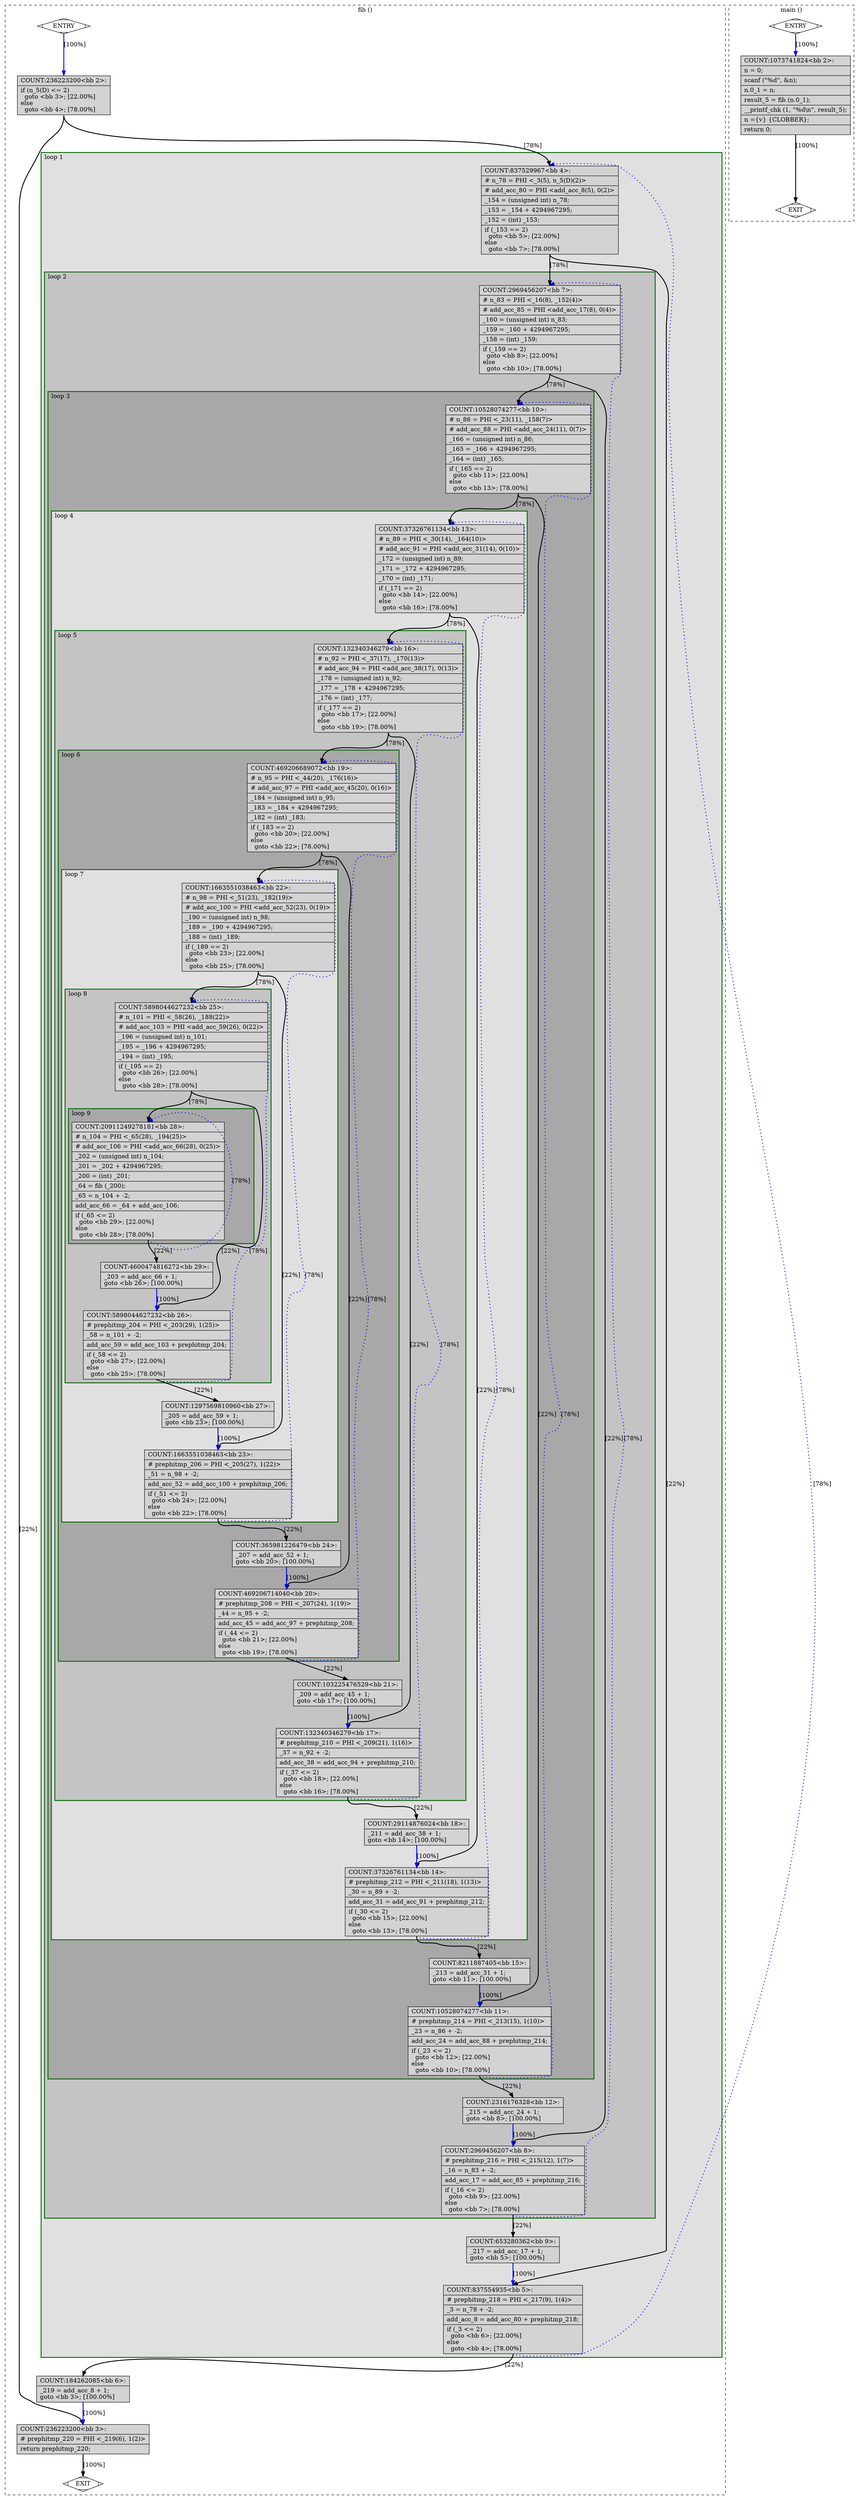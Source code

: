 digraph "a-fib_1.c.193t.copyprop5" {
overlap=false;
subgraph "cluster_fib" {
	style="dashed";
	color="black";
	label="fib ()";
	subgraph cluster_40_1 {
	style="filled";
	color="darkgreen";
	fillcolor="grey88";
	label="loop 1";
	labeljust=l;
	penwidth=2;
	subgraph cluster_40_2 {
	style="filled";
	color="darkgreen";
	fillcolor="grey77";
	label="loop 2";
	labeljust=l;
	penwidth=2;
	subgraph cluster_40_3 {
	style="filled";
	color="darkgreen";
	fillcolor="grey66";
	label="loop 3";
	labeljust=l;
	penwidth=2;
	subgraph cluster_40_4 {
	style="filled";
	color="darkgreen";
	fillcolor="grey88";
	label="loop 4";
	labeljust=l;
	penwidth=2;
	subgraph cluster_40_5 {
	style="filled";
	color="darkgreen";
	fillcolor="grey77";
	label="loop 5";
	labeljust=l;
	penwidth=2;
	subgraph cluster_40_6 {
	style="filled";
	color="darkgreen";
	fillcolor="grey66";
	label="loop 6";
	labeljust=l;
	penwidth=2;
	subgraph cluster_40_7 {
	style="filled";
	color="darkgreen";
	fillcolor="grey88";
	label="loop 7";
	labeljust=l;
	penwidth=2;
	subgraph cluster_40_8 {
	style="filled";
	color="darkgreen";
	fillcolor="grey77";
	label="loop 8";
	labeljust=l;
	penwidth=2;
	subgraph cluster_40_9 {
	style="filled";
	color="darkgreen";
	fillcolor="grey66";
	label="loop 9";
	labeljust=l;
	penwidth=2;
	fn_40_basic_block_28 [shape=record,style=filled,fillcolor=lightgrey,label="{COUNT:20911249278181\<bb\ 28\>:\l\
|#\ n_104\ =\ PHI\ \<_65(28),\ _194(25)\>\l\
|#\ add_acc_106\ =\ PHI\ \<add_acc_66(28),\ 0(25)\>\l\
|_202\ =\ (unsigned\ int)\ n_104;\l\
|_201\ =\ _202\ +\ 4294967295;\l\
|_200\ =\ (int)\ _201;\l\
|_64\ =\ fib\ (_200);\l\
|_65\ =\ n_104\ +\ -2;\l\
|add_acc_66\ =\ _64\ +\ add_acc_106;\l\
|if\ (_65\ \<=\ 2)\l\
\ \ goto\ \<bb\ 29\>;\ [22.00%]\l\
else\l\
\ \ goto\ \<bb\ 28\>;\ [78.00%]\l\
}"];

	}
	fn_40_basic_block_25 [shape=record,style=filled,fillcolor=lightgrey,label="{COUNT:5898044627232\<bb\ 25\>:\l\
|#\ n_101\ =\ PHI\ \<_58(26),\ _188(22)\>\l\
|#\ add_acc_103\ =\ PHI\ \<add_acc_59(26),\ 0(22)\>\l\
|_196\ =\ (unsigned\ int)\ n_101;\l\
|_195\ =\ _196\ +\ 4294967295;\l\
|_194\ =\ (int)\ _195;\l\
|if\ (_195\ ==\ 2)\l\
\ \ goto\ \<bb\ 26\>;\ [22.00%]\l\
else\l\
\ \ goto\ \<bb\ 28\>;\ [78.00%]\l\
}"];

	fn_40_basic_block_26 [shape=record,style=filled,fillcolor=lightgrey,label="{COUNT:5898044627232\<bb\ 26\>:\l\
|#\ prephitmp_204\ =\ PHI\ \<_203(29),\ 1(25)\>\l\
|_58\ =\ n_101\ +\ -2;\l\
|add_acc_59\ =\ add_acc_103\ +\ prephitmp_204;\l\
|if\ (_58\ \<=\ 2)\l\
\ \ goto\ \<bb\ 27\>;\ [22.00%]\l\
else\l\
\ \ goto\ \<bb\ 25\>;\ [78.00%]\l\
}"];

	fn_40_basic_block_29 [shape=record,style=filled,fillcolor=lightgrey,label="{COUNT:4600474816272\<bb\ 29\>:\l\
|_203\ =\ add_acc_66\ +\ 1;\l\
goto\ \<bb\ 26\>;\ [100.00%]\l\
}"];

	}
	fn_40_basic_block_22 [shape=record,style=filled,fillcolor=lightgrey,label="{COUNT:1663551038463\<bb\ 22\>:\l\
|#\ n_98\ =\ PHI\ \<_51(23),\ _182(19)\>\l\
|#\ add_acc_100\ =\ PHI\ \<add_acc_52(23),\ 0(19)\>\l\
|_190\ =\ (unsigned\ int)\ n_98;\l\
|_189\ =\ _190\ +\ 4294967295;\l\
|_188\ =\ (int)\ _189;\l\
|if\ (_189\ ==\ 2)\l\
\ \ goto\ \<bb\ 23\>;\ [22.00%]\l\
else\l\
\ \ goto\ \<bb\ 25\>;\ [78.00%]\l\
}"];

	fn_40_basic_block_23 [shape=record,style=filled,fillcolor=lightgrey,label="{COUNT:1663551038463\<bb\ 23\>:\l\
|#\ prephitmp_206\ =\ PHI\ \<_205(27),\ 1(22)\>\l\
|_51\ =\ n_98\ +\ -2;\l\
|add_acc_52\ =\ add_acc_100\ +\ prephitmp_206;\l\
|if\ (_51\ \<=\ 2)\l\
\ \ goto\ \<bb\ 24\>;\ [22.00%]\l\
else\l\
\ \ goto\ \<bb\ 22\>;\ [78.00%]\l\
}"];

	fn_40_basic_block_27 [shape=record,style=filled,fillcolor=lightgrey,label="{COUNT:1297569810960\<bb\ 27\>:\l\
|_205\ =\ add_acc_59\ +\ 1;\l\
goto\ \<bb\ 23\>;\ [100.00%]\l\
}"];

	}
	fn_40_basic_block_19 [shape=record,style=filled,fillcolor=lightgrey,label="{COUNT:469206689072\<bb\ 19\>:\l\
|#\ n_95\ =\ PHI\ \<_44(20),\ _176(16)\>\l\
|#\ add_acc_97\ =\ PHI\ \<add_acc_45(20),\ 0(16)\>\l\
|_184\ =\ (unsigned\ int)\ n_95;\l\
|_183\ =\ _184\ +\ 4294967295;\l\
|_182\ =\ (int)\ _183;\l\
|if\ (_183\ ==\ 2)\l\
\ \ goto\ \<bb\ 20\>;\ [22.00%]\l\
else\l\
\ \ goto\ \<bb\ 22\>;\ [78.00%]\l\
}"];

	fn_40_basic_block_20 [shape=record,style=filled,fillcolor=lightgrey,label="{COUNT:469206714040\<bb\ 20\>:\l\
|#\ prephitmp_208\ =\ PHI\ \<_207(24),\ 1(19)\>\l\
|_44\ =\ n_95\ +\ -2;\l\
|add_acc_45\ =\ add_acc_97\ +\ prephitmp_208;\l\
|if\ (_44\ \<=\ 2)\l\
\ \ goto\ \<bb\ 21\>;\ [22.00%]\l\
else\l\
\ \ goto\ \<bb\ 19\>;\ [78.00%]\l\
}"];

	fn_40_basic_block_24 [shape=record,style=filled,fillcolor=lightgrey,label="{COUNT:365981226479\<bb\ 24\>:\l\
|_207\ =\ add_acc_52\ +\ 1;\l\
goto\ \<bb\ 20\>;\ [100.00%]\l\
}"];

	}
	fn_40_basic_block_16 [shape=record,style=filled,fillcolor=lightgrey,label="{COUNT:132340346279\<bb\ 16\>:\l\
|#\ n_92\ =\ PHI\ \<_37(17),\ _170(13)\>\l\
|#\ add_acc_94\ =\ PHI\ \<add_acc_38(17),\ 0(13)\>\l\
|_178\ =\ (unsigned\ int)\ n_92;\l\
|_177\ =\ _178\ +\ 4294967295;\l\
|_176\ =\ (int)\ _177;\l\
|if\ (_177\ ==\ 2)\l\
\ \ goto\ \<bb\ 17\>;\ [22.00%]\l\
else\l\
\ \ goto\ \<bb\ 19\>;\ [78.00%]\l\
}"];

	fn_40_basic_block_17 [shape=record,style=filled,fillcolor=lightgrey,label="{COUNT:132340346279\<bb\ 17\>:\l\
|#\ prephitmp_210\ =\ PHI\ \<_209(21),\ 1(16)\>\l\
|_37\ =\ n_92\ +\ -2;\l\
|add_acc_38\ =\ add_acc_94\ +\ prephitmp_210;\l\
|if\ (_37\ \<=\ 2)\l\
\ \ goto\ \<bb\ 18\>;\ [22.00%]\l\
else\l\
\ \ goto\ \<bb\ 16\>;\ [78.00%]\l\
}"];

	fn_40_basic_block_21 [shape=record,style=filled,fillcolor=lightgrey,label="{COUNT:103225476529\<bb\ 21\>:\l\
|_209\ =\ add_acc_45\ +\ 1;\l\
goto\ \<bb\ 17\>;\ [100.00%]\l\
}"];

	}
	fn_40_basic_block_13 [shape=record,style=filled,fillcolor=lightgrey,label="{COUNT:37326761134\<bb\ 13\>:\l\
|#\ n_89\ =\ PHI\ \<_30(14),\ _164(10)\>\l\
|#\ add_acc_91\ =\ PHI\ \<add_acc_31(14),\ 0(10)\>\l\
|_172\ =\ (unsigned\ int)\ n_89;\l\
|_171\ =\ _172\ +\ 4294967295;\l\
|_170\ =\ (int)\ _171;\l\
|if\ (_171\ ==\ 2)\l\
\ \ goto\ \<bb\ 14\>;\ [22.00%]\l\
else\l\
\ \ goto\ \<bb\ 16\>;\ [78.00%]\l\
}"];

	fn_40_basic_block_14 [shape=record,style=filled,fillcolor=lightgrey,label="{COUNT:37326761134\<bb\ 14\>:\l\
|#\ prephitmp_212\ =\ PHI\ \<_211(18),\ 1(13)\>\l\
|_30\ =\ n_89\ +\ -2;\l\
|add_acc_31\ =\ add_acc_91\ +\ prephitmp_212;\l\
|if\ (_30\ \<=\ 2)\l\
\ \ goto\ \<bb\ 15\>;\ [22.00%]\l\
else\l\
\ \ goto\ \<bb\ 13\>;\ [78.00%]\l\
}"];

	fn_40_basic_block_18 [shape=record,style=filled,fillcolor=lightgrey,label="{COUNT:29114876024\<bb\ 18\>:\l\
|_211\ =\ add_acc_38\ +\ 1;\l\
goto\ \<bb\ 14\>;\ [100.00%]\l\
}"];

	}
	fn_40_basic_block_10 [shape=record,style=filled,fillcolor=lightgrey,label="{COUNT:10528074277\<bb\ 10\>:\l\
|#\ n_86\ =\ PHI\ \<_23(11),\ _158(7)\>\l\
|#\ add_acc_88\ =\ PHI\ \<add_acc_24(11),\ 0(7)\>\l\
|_166\ =\ (unsigned\ int)\ n_86;\l\
|_165\ =\ _166\ +\ 4294967295;\l\
|_164\ =\ (int)\ _165;\l\
|if\ (_165\ ==\ 2)\l\
\ \ goto\ \<bb\ 11\>;\ [22.00%]\l\
else\l\
\ \ goto\ \<bb\ 13\>;\ [78.00%]\l\
}"];

	fn_40_basic_block_11 [shape=record,style=filled,fillcolor=lightgrey,label="{COUNT:10528074277\<bb\ 11\>:\l\
|#\ prephitmp_214\ =\ PHI\ \<_213(15),\ 1(10)\>\l\
|_23\ =\ n_86\ +\ -2;\l\
|add_acc_24\ =\ add_acc_88\ +\ prephitmp_214;\l\
|if\ (_23\ \<=\ 2)\l\
\ \ goto\ \<bb\ 12\>;\ [22.00%]\l\
else\l\
\ \ goto\ \<bb\ 10\>;\ [78.00%]\l\
}"];

	fn_40_basic_block_15 [shape=record,style=filled,fillcolor=lightgrey,label="{COUNT:8211887405\<bb\ 15\>:\l\
|_213\ =\ add_acc_31\ +\ 1;\l\
goto\ \<bb\ 11\>;\ [100.00%]\l\
}"];

	}
	fn_40_basic_block_7 [shape=record,style=filled,fillcolor=lightgrey,label="{COUNT:2969456207\<bb\ 7\>:\l\
|#\ n_83\ =\ PHI\ \<_16(8),\ _152(4)\>\l\
|#\ add_acc_85\ =\ PHI\ \<add_acc_17(8),\ 0(4)\>\l\
|_160\ =\ (unsigned\ int)\ n_83;\l\
|_159\ =\ _160\ +\ 4294967295;\l\
|_158\ =\ (int)\ _159;\l\
|if\ (_159\ ==\ 2)\l\
\ \ goto\ \<bb\ 8\>;\ [22.00%]\l\
else\l\
\ \ goto\ \<bb\ 10\>;\ [78.00%]\l\
}"];

	fn_40_basic_block_8 [shape=record,style=filled,fillcolor=lightgrey,label="{COUNT:2969456207\<bb\ 8\>:\l\
|#\ prephitmp_216\ =\ PHI\ \<_215(12),\ 1(7)\>\l\
|_16\ =\ n_83\ +\ -2;\l\
|add_acc_17\ =\ add_acc_85\ +\ prephitmp_216;\l\
|if\ (_16\ \<=\ 2)\l\
\ \ goto\ \<bb\ 9\>;\ [22.00%]\l\
else\l\
\ \ goto\ \<bb\ 7\>;\ [78.00%]\l\
}"];

	fn_40_basic_block_12 [shape=record,style=filled,fillcolor=lightgrey,label="{COUNT:2316176328\<bb\ 12\>:\l\
|_215\ =\ add_acc_24\ +\ 1;\l\
goto\ \<bb\ 8\>;\ [100.00%]\l\
}"];

	}
	fn_40_basic_block_4 [shape=record,style=filled,fillcolor=lightgrey,label="{COUNT:837529967\<bb\ 4\>:\l\
|#\ n_78\ =\ PHI\ \<_3(5),\ n_5(D)(2)\>\l\
|#\ add_acc_80\ =\ PHI\ \<add_acc_8(5),\ 0(2)\>\l\
|_154\ =\ (unsigned\ int)\ n_78;\l\
|_153\ =\ _154\ +\ 4294967295;\l\
|_152\ =\ (int)\ _153;\l\
|if\ (_153\ ==\ 2)\l\
\ \ goto\ \<bb\ 5\>;\ [22.00%]\l\
else\l\
\ \ goto\ \<bb\ 7\>;\ [78.00%]\l\
}"];

	fn_40_basic_block_5 [shape=record,style=filled,fillcolor=lightgrey,label="{COUNT:837554935\<bb\ 5\>:\l\
|#\ prephitmp_218\ =\ PHI\ \<_217(9),\ 1(4)\>\l\
|_3\ =\ n_78\ +\ -2;\l\
|add_acc_8\ =\ add_acc_80\ +\ prephitmp_218;\l\
|if\ (_3\ \<=\ 2)\l\
\ \ goto\ \<bb\ 6\>;\ [22.00%]\l\
else\l\
\ \ goto\ \<bb\ 4\>;\ [78.00%]\l\
}"];

	fn_40_basic_block_9 [shape=record,style=filled,fillcolor=lightgrey,label="{COUNT:653280362\<bb\ 9\>:\l\
|_217\ =\ add_acc_17\ +\ 1;\l\
goto\ \<bb\ 5\>;\ [100.00%]\l\
}"];

	}
	fn_40_basic_block_0 [shape=Mdiamond,style=filled,fillcolor=white,label="ENTRY"];

	fn_40_basic_block_1 [shape=Mdiamond,style=filled,fillcolor=white,label="EXIT"];

	fn_40_basic_block_2 [shape=record,style=filled,fillcolor=lightgrey,label="{COUNT:236223200\<bb\ 2\>:\l\
|if\ (n_5(D)\ \<=\ 2)\l\
\ \ goto\ \<bb\ 3\>;\ [22.00%]\l\
else\l\
\ \ goto\ \<bb\ 4\>;\ [78.00%]\l\
}"];

	fn_40_basic_block_3 [shape=record,style=filled,fillcolor=lightgrey,label="{COUNT:236223200\<bb\ 3\>:\l\
|#\ prephitmp_220\ =\ PHI\ \<_219(6),\ 1(2)\>\l\
|return\ prephitmp_220;\l\
}"];

	fn_40_basic_block_6 [shape=record,style=filled,fillcolor=lightgrey,label="{COUNT:184262085\<bb\ 6\>:\l\
|_219\ =\ add_acc_8\ +\ 1;\l\
goto\ \<bb\ 3\>;\ [100.00%]\l\
}"];

	fn_40_basic_block_0:s -> fn_40_basic_block_2:n [style="solid,bold",color=blue,weight=100,constraint=true,label="[100%]"];
	fn_40_basic_block_2:s -> fn_40_basic_block_3:n [style="solid,bold",color=black,weight=10,constraint=true,label="[22%]"];
	fn_40_basic_block_2:s -> fn_40_basic_block_4:n [style="solid,bold",color=black,weight=10,constraint=true,label="[78%]"];
	fn_40_basic_block_3:s -> fn_40_basic_block_1:n [style="solid,bold",color=black,weight=10,constraint=true,label="[100%]"];
	fn_40_basic_block_4:s -> fn_40_basic_block_5:n [style="solid,bold",color=black,weight=10,constraint=true,label="[22%]"];
	fn_40_basic_block_4:s -> fn_40_basic_block_7:n [style="solid,bold",color=black,weight=10,constraint=true,label="[78%]"];
	fn_40_basic_block_5:s -> fn_40_basic_block_6:n [style="solid,bold",color=black,weight=10,constraint=true,label="[22%]"];
	fn_40_basic_block_5:s -> fn_40_basic_block_4:n [style="dotted,bold",color=blue,weight=10,constraint=false,label="[78%]"];
	fn_40_basic_block_6:s -> fn_40_basic_block_3:n [style="solid,bold",color=blue,weight=100,constraint=true,label="[100%]"];
	fn_40_basic_block_7:s -> fn_40_basic_block_8:n [style="solid,bold",color=black,weight=10,constraint=true,label="[22%]"];
	fn_40_basic_block_7:s -> fn_40_basic_block_10:n [style="solid,bold",color=black,weight=10,constraint=true,label="[78%]"];
	fn_40_basic_block_8:s -> fn_40_basic_block_9:n [style="solid,bold",color=black,weight=10,constraint=true,label="[22%]"];
	fn_40_basic_block_8:s -> fn_40_basic_block_7:n [style="dotted,bold",color=blue,weight=10,constraint=false,label="[78%]"];
	fn_40_basic_block_9:s -> fn_40_basic_block_5:n [style="solid,bold",color=blue,weight=100,constraint=true,label="[100%]"];
	fn_40_basic_block_10:s -> fn_40_basic_block_11:n [style="solid,bold",color=black,weight=10,constraint=true,label="[22%]"];
	fn_40_basic_block_10:s -> fn_40_basic_block_13:n [style="solid,bold",color=black,weight=10,constraint=true,label="[78%]"];
	fn_40_basic_block_11:s -> fn_40_basic_block_12:n [style="solid,bold",color=black,weight=10,constraint=true,label="[22%]"];
	fn_40_basic_block_11:s -> fn_40_basic_block_10:n [style="dotted,bold",color=blue,weight=10,constraint=false,label="[78%]"];
	fn_40_basic_block_12:s -> fn_40_basic_block_8:n [style="solid,bold",color=blue,weight=100,constraint=true,label="[100%]"];
	fn_40_basic_block_13:s -> fn_40_basic_block_14:n [style="solid,bold",color=black,weight=10,constraint=true,label="[22%]"];
	fn_40_basic_block_13:s -> fn_40_basic_block_16:n [style="solid,bold",color=black,weight=10,constraint=true,label="[78%]"];
	fn_40_basic_block_14:s -> fn_40_basic_block_15:n [style="solid,bold",color=black,weight=10,constraint=true,label="[22%]"];
	fn_40_basic_block_14:s -> fn_40_basic_block_13:n [style="dotted,bold",color=blue,weight=10,constraint=false,label="[78%]"];
	fn_40_basic_block_15:s -> fn_40_basic_block_11:n [style="solid,bold",color=blue,weight=100,constraint=true,label="[100%]"];
	fn_40_basic_block_16:s -> fn_40_basic_block_17:n [style="solid,bold",color=black,weight=10,constraint=true,label="[22%]"];
	fn_40_basic_block_16:s -> fn_40_basic_block_19:n [style="solid,bold",color=black,weight=10,constraint=true,label="[78%]"];
	fn_40_basic_block_17:s -> fn_40_basic_block_18:n [style="solid,bold",color=black,weight=10,constraint=true,label="[22%]"];
	fn_40_basic_block_17:s -> fn_40_basic_block_16:n [style="dotted,bold",color=blue,weight=10,constraint=false,label="[78%]"];
	fn_40_basic_block_18:s -> fn_40_basic_block_14:n [style="solid,bold",color=blue,weight=100,constraint=true,label="[100%]"];
	fn_40_basic_block_19:s -> fn_40_basic_block_20:n [style="solid,bold",color=black,weight=10,constraint=true,label="[22%]"];
	fn_40_basic_block_19:s -> fn_40_basic_block_22:n [style="solid,bold",color=black,weight=10,constraint=true,label="[78%]"];
	fn_40_basic_block_20:s -> fn_40_basic_block_21:n [style="solid,bold",color=black,weight=10,constraint=true,label="[22%]"];
	fn_40_basic_block_20:s -> fn_40_basic_block_19:n [style="dotted,bold",color=blue,weight=10,constraint=false,label="[78%]"];
	fn_40_basic_block_21:s -> fn_40_basic_block_17:n [style="solid,bold",color=blue,weight=100,constraint=true,label="[100%]"];
	fn_40_basic_block_22:s -> fn_40_basic_block_23:n [style="solid,bold",color=black,weight=10,constraint=true,label="[22%]"];
	fn_40_basic_block_22:s -> fn_40_basic_block_25:n [style="solid,bold",color=black,weight=10,constraint=true,label="[78%]"];
	fn_40_basic_block_23:s -> fn_40_basic_block_24:n [style="solid,bold",color=black,weight=10,constraint=true,label="[22%]"];
	fn_40_basic_block_23:s -> fn_40_basic_block_22:n [style="dotted,bold",color=blue,weight=10,constraint=false,label="[78%]"];
	fn_40_basic_block_24:s -> fn_40_basic_block_20:n [style="solid,bold",color=blue,weight=100,constraint=true,label="[100%]"];
	fn_40_basic_block_25:s -> fn_40_basic_block_26:n [style="solid,bold",color=black,weight=10,constraint=true,label="[22%]"];
	fn_40_basic_block_25:s -> fn_40_basic_block_28:n [style="solid,bold",color=black,weight=10,constraint=true,label="[78%]"];
	fn_40_basic_block_26:s -> fn_40_basic_block_27:n [style="solid,bold",color=black,weight=10,constraint=true,label="[22%]"];
	fn_40_basic_block_26:s -> fn_40_basic_block_25:n [style="dotted,bold",color=blue,weight=10,constraint=false,label="[78%]"];
	fn_40_basic_block_27:s -> fn_40_basic_block_23:n [style="solid,bold",color=blue,weight=100,constraint=true,label="[100%]"];
	fn_40_basic_block_28:s -> fn_40_basic_block_29:n [style="solid,bold",color=black,weight=10,constraint=true,label="[22%]"];
	fn_40_basic_block_28:s -> fn_40_basic_block_28:n [style="dotted,bold",color=blue,weight=10,constraint=false,label="[78%]"];
	fn_40_basic_block_29:s -> fn_40_basic_block_26:n [style="solid,bold",color=blue,weight=100,constraint=true,label="[100%]"];
	fn_40_basic_block_0:s -> fn_40_basic_block_1:n [style="invis",constraint=true];
}
subgraph "cluster_main" {
	style="dashed";
	color="black";
	label="main ()";
	fn_39_basic_block_0 [shape=Mdiamond,style=filled,fillcolor=white,label="ENTRY"];

	fn_39_basic_block_1 [shape=Mdiamond,style=filled,fillcolor=white,label="EXIT"];

	fn_39_basic_block_2 [shape=record,style=filled,fillcolor=lightgrey,label="{COUNT:1073741824\<bb\ 2\>:\l\
|n\ =\ 0;\l\
|scanf\ (\"%d\",\ &n);\l\
|n.0_1\ =\ n;\l\
|result_5\ =\ fib\ (n.0_1);\l\
|__printf_chk\ (1,\ \"%d\\n\",\ result_5);\l\
|n\ =\{v\}\ \{CLOBBER\};\l\
|return\ 0;\l\
}"];

	fn_39_basic_block_0:s -> fn_39_basic_block_2:n [style="solid,bold",color=blue,weight=100,constraint=true,label="[100%]"];
	fn_39_basic_block_2:s -> fn_39_basic_block_1:n [style="solid,bold",color=black,weight=10,constraint=true,label="[100%]"];
	fn_39_basic_block_0:s -> fn_39_basic_block_1:n [style="invis",constraint=true];
}
}
